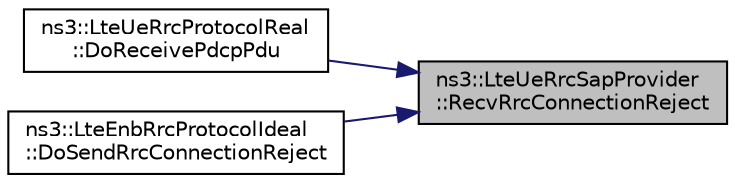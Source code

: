 digraph "ns3::LteUeRrcSapProvider::RecvRrcConnectionReject"
{
 // LATEX_PDF_SIZE
  edge [fontname="Helvetica",fontsize="10",labelfontname="Helvetica",labelfontsize="10"];
  node [fontname="Helvetica",fontsize="10",shape=record];
  rankdir="RL";
  Node1 [label="ns3::LteUeRrcSapProvider\l::RecvRrcConnectionReject",height=0.2,width=0.4,color="black", fillcolor="grey75", style="filled", fontcolor="black",tooltip="Receive an RRCConnectionReject message from the serving eNodeB during an RRC connection establishment..."];
  Node1 -> Node2 [dir="back",color="midnightblue",fontsize="10",style="solid",fontname="Helvetica"];
  Node2 [label="ns3::LteUeRrcProtocolReal\l::DoReceivePdcpPdu",height=0.2,width=0.4,color="black", fillcolor="white", style="filled",URL="$classns3_1_1_lte_ue_rrc_protocol_real.html#a6a50583772558b240a65be7514764297",tooltip="Receive PDCP PDU function."];
  Node1 -> Node3 [dir="back",color="midnightblue",fontsize="10",style="solid",fontname="Helvetica"];
  Node3 [label="ns3::LteEnbRrcProtocolIdeal\l::DoSendRrcConnectionReject",height=0.2,width=0.4,color="black", fillcolor="white", style="filled",URL="$classns3_1_1_lte_enb_rrc_protocol_ideal.html#a47cd505683eb02e7f2877872f2e560f1",tooltip="Send RRC connection reject function."];
}
